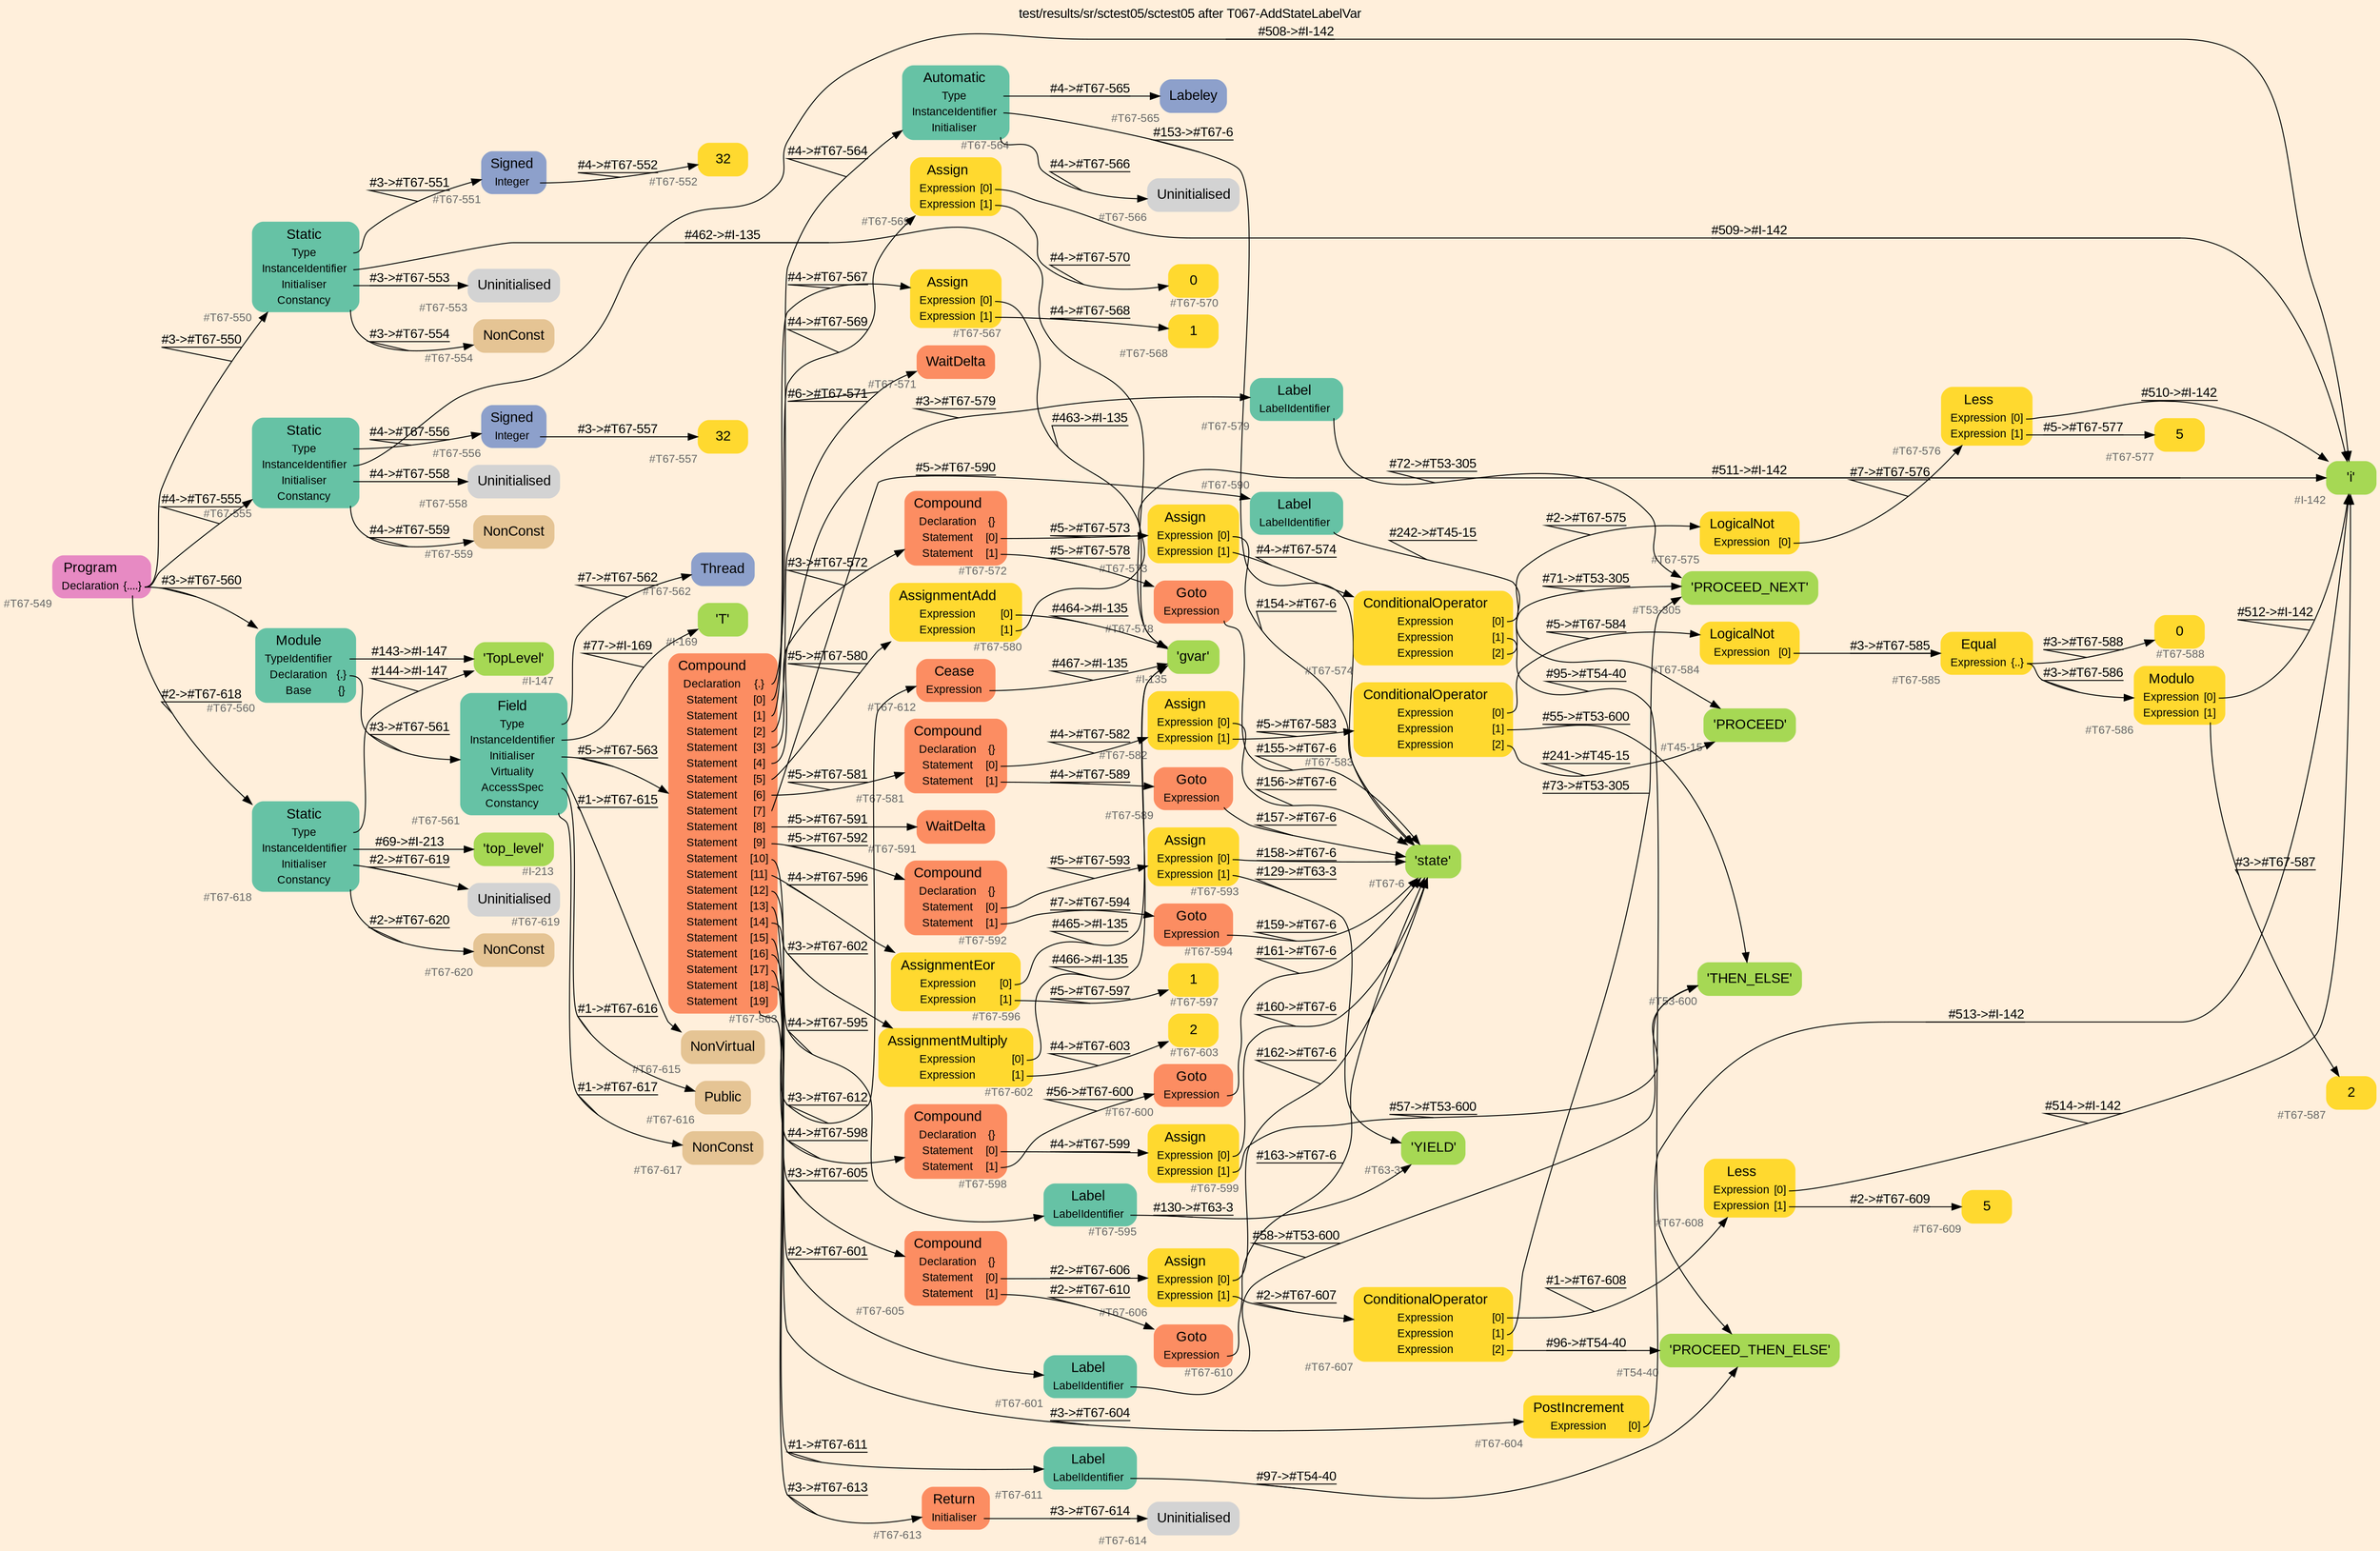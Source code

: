 digraph "test/results/sr/sctest05/sctest05 after T067-AddStateLabelVar" {
label = "test/results/sr/sctest05/sctest05 after T067-AddStateLabelVar"
labelloc = t
graph [
    rankdir = "LR"
    ranksep = 0.3
    bgcolor = antiquewhite1
    color = black
    fontcolor = black
    fontname = "Arial"
];
node [
    fontname = "Arial"
];
edge [
    fontname = "Arial"
];

// -------------------- node figure --------------------
// -------- block #T67-549 ----------
"#T67-549" [
    fillcolor = "/set28/4"
    xlabel = "#T67-549"
    fontsize = "12"
    fontcolor = grey40
    shape = "plaintext"
    label = <<TABLE BORDER="0" CELLBORDER="0" CELLSPACING="0">
     <TR><TD><FONT COLOR="black" POINT-SIZE="15">Program</FONT></TD></TR>
     <TR><TD><FONT COLOR="black" POINT-SIZE="12">Declaration</FONT></TD><TD PORT="port0"><FONT COLOR="black" POINT-SIZE="12">{....}</FONT></TD></TR>
    </TABLE>>
    style = "rounded,filled"
];

// -------- block #T67-550 ----------
"#T67-550" [
    fillcolor = "/set28/1"
    xlabel = "#T67-550"
    fontsize = "12"
    fontcolor = grey40
    shape = "plaintext"
    label = <<TABLE BORDER="0" CELLBORDER="0" CELLSPACING="0">
     <TR><TD><FONT COLOR="black" POINT-SIZE="15">Static</FONT></TD></TR>
     <TR><TD><FONT COLOR="black" POINT-SIZE="12">Type</FONT></TD><TD PORT="port0"></TD></TR>
     <TR><TD><FONT COLOR="black" POINT-SIZE="12">InstanceIdentifier</FONT></TD><TD PORT="port1"></TD></TR>
     <TR><TD><FONT COLOR="black" POINT-SIZE="12">Initialiser</FONT></TD><TD PORT="port2"></TD></TR>
     <TR><TD><FONT COLOR="black" POINT-SIZE="12">Constancy</FONT></TD><TD PORT="port3"></TD></TR>
    </TABLE>>
    style = "rounded,filled"
];

// -------- block #T67-551 ----------
"#T67-551" [
    fillcolor = "/set28/3"
    xlabel = "#T67-551"
    fontsize = "12"
    fontcolor = grey40
    shape = "plaintext"
    label = <<TABLE BORDER="0" CELLBORDER="0" CELLSPACING="0">
     <TR><TD><FONT COLOR="black" POINT-SIZE="15">Signed</FONT></TD></TR>
     <TR><TD><FONT COLOR="black" POINT-SIZE="12">Integer</FONT></TD><TD PORT="port0"></TD></TR>
    </TABLE>>
    style = "rounded,filled"
];

// -------- block #T67-552 ----------
"#T67-552" [
    fillcolor = "/set28/6"
    xlabel = "#T67-552"
    fontsize = "12"
    fontcolor = grey40
    shape = "plaintext"
    label = <<TABLE BORDER="0" CELLBORDER="0" CELLSPACING="0">
     <TR><TD><FONT COLOR="black" POINT-SIZE="15">32</FONT></TD></TR>
    </TABLE>>
    style = "rounded,filled"
];

// -------- block #I-135 ----------
"#I-135" [
    fillcolor = "/set28/5"
    xlabel = "#I-135"
    fontsize = "12"
    fontcolor = grey40
    shape = "plaintext"
    label = <<TABLE BORDER="0" CELLBORDER="0" CELLSPACING="0">
     <TR><TD><FONT COLOR="black" POINT-SIZE="15">'gvar'</FONT></TD></TR>
    </TABLE>>
    style = "rounded,filled"
];

// -------- block #T67-553 ----------
"#T67-553" [
    xlabel = "#T67-553"
    fontsize = "12"
    fontcolor = grey40
    shape = "plaintext"
    label = <<TABLE BORDER="0" CELLBORDER="0" CELLSPACING="0">
     <TR><TD><FONT COLOR="black" POINT-SIZE="15">Uninitialised</FONT></TD></TR>
    </TABLE>>
    style = "rounded,filled"
];

// -------- block #T67-554 ----------
"#T67-554" [
    fillcolor = "/set28/7"
    xlabel = "#T67-554"
    fontsize = "12"
    fontcolor = grey40
    shape = "plaintext"
    label = <<TABLE BORDER="0" CELLBORDER="0" CELLSPACING="0">
     <TR><TD><FONT COLOR="black" POINT-SIZE="15">NonConst</FONT></TD></TR>
    </TABLE>>
    style = "rounded,filled"
];

// -------- block #T67-555 ----------
"#T67-555" [
    fillcolor = "/set28/1"
    xlabel = "#T67-555"
    fontsize = "12"
    fontcolor = grey40
    shape = "plaintext"
    label = <<TABLE BORDER="0" CELLBORDER="0" CELLSPACING="0">
     <TR><TD><FONT COLOR="black" POINT-SIZE="15">Static</FONT></TD></TR>
     <TR><TD><FONT COLOR="black" POINT-SIZE="12">Type</FONT></TD><TD PORT="port0"></TD></TR>
     <TR><TD><FONT COLOR="black" POINT-SIZE="12">InstanceIdentifier</FONT></TD><TD PORT="port1"></TD></TR>
     <TR><TD><FONT COLOR="black" POINT-SIZE="12">Initialiser</FONT></TD><TD PORT="port2"></TD></TR>
     <TR><TD><FONT COLOR="black" POINT-SIZE="12">Constancy</FONT></TD><TD PORT="port3"></TD></TR>
    </TABLE>>
    style = "rounded,filled"
];

// -------- block #T67-556 ----------
"#T67-556" [
    fillcolor = "/set28/3"
    xlabel = "#T67-556"
    fontsize = "12"
    fontcolor = grey40
    shape = "plaintext"
    label = <<TABLE BORDER="0" CELLBORDER="0" CELLSPACING="0">
     <TR><TD><FONT COLOR="black" POINT-SIZE="15">Signed</FONT></TD></TR>
     <TR><TD><FONT COLOR="black" POINT-SIZE="12">Integer</FONT></TD><TD PORT="port0"></TD></TR>
    </TABLE>>
    style = "rounded,filled"
];

// -------- block #T67-557 ----------
"#T67-557" [
    fillcolor = "/set28/6"
    xlabel = "#T67-557"
    fontsize = "12"
    fontcolor = grey40
    shape = "plaintext"
    label = <<TABLE BORDER="0" CELLBORDER="0" CELLSPACING="0">
     <TR><TD><FONT COLOR="black" POINT-SIZE="15">32</FONT></TD></TR>
    </TABLE>>
    style = "rounded,filled"
];

// -------- block #I-142 ----------
"#I-142" [
    fillcolor = "/set28/5"
    xlabel = "#I-142"
    fontsize = "12"
    fontcolor = grey40
    shape = "plaintext"
    label = <<TABLE BORDER="0" CELLBORDER="0" CELLSPACING="0">
     <TR><TD><FONT COLOR="black" POINT-SIZE="15">'i'</FONT></TD></TR>
    </TABLE>>
    style = "rounded,filled"
];

// -------- block #T67-558 ----------
"#T67-558" [
    xlabel = "#T67-558"
    fontsize = "12"
    fontcolor = grey40
    shape = "plaintext"
    label = <<TABLE BORDER="0" CELLBORDER="0" CELLSPACING="0">
     <TR><TD><FONT COLOR="black" POINT-SIZE="15">Uninitialised</FONT></TD></TR>
    </TABLE>>
    style = "rounded,filled"
];

// -------- block #T67-559 ----------
"#T67-559" [
    fillcolor = "/set28/7"
    xlabel = "#T67-559"
    fontsize = "12"
    fontcolor = grey40
    shape = "plaintext"
    label = <<TABLE BORDER="0" CELLBORDER="0" CELLSPACING="0">
     <TR><TD><FONT COLOR="black" POINT-SIZE="15">NonConst</FONT></TD></TR>
    </TABLE>>
    style = "rounded,filled"
];

// -------- block #T67-560 ----------
"#T67-560" [
    fillcolor = "/set28/1"
    xlabel = "#T67-560"
    fontsize = "12"
    fontcolor = grey40
    shape = "plaintext"
    label = <<TABLE BORDER="0" CELLBORDER="0" CELLSPACING="0">
     <TR><TD><FONT COLOR="black" POINT-SIZE="15">Module</FONT></TD></TR>
     <TR><TD><FONT COLOR="black" POINT-SIZE="12">TypeIdentifier</FONT></TD><TD PORT="port0"></TD></TR>
     <TR><TD><FONT COLOR="black" POINT-SIZE="12">Declaration</FONT></TD><TD PORT="port1"><FONT COLOR="black" POINT-SIZE="12">{.}</FONT></TD></TR>
     <TR><TD><FONT COLOR="black" POINT-SIZE="12">Base</FONT></TD><TD PORT="port2"><FONT COLOR="black" POINT-SIZE="12">{}</FONT></TD></TR>
    </TABLE>>
    style = "rounded,filled"
];

// -------- block #I-147 ----------
"#I-147" [
    fillcolor = "/set28/5"
    xlabel = "#I-147"
    fontsize = "12"
    fontcolor = grey40
    shape = "plaintext"
    label = <<TABLE BORDER="0" CELLBORDER="0" CELLSPACING="0">
     <TR><TD><FONT COLOR="black" POINT-SIZE="15">'TopLevel'</FONT></TD></TR>
    </TABLE>>
    style = "rounded,filled"
];

// -------- block #T67-561 ----------
"#T67-561" [
    fillcolor = "/set28/1"
    xlabel = "#T67-561"
    fontsize = "12"
    fontcolor = grey40
    shape = "plaintext"
    label = <<TABLE BORDER="0" CELLBORDER="0" CELLSPACING="0">
     <TR><TD><FONT COLOR="black" POINT-SIZE="15">Field</FONT></TD></TR>
     <TR><TD><FONT COLOR="black" POINT-SIZE="12">Type</FONT></TD><TD PORT="port0"></TD></TR>
     <TR><TD><FONT COLOR="black" POINT-SIZE="12">InstanceIdentifier</FONT></TD><TD PORT="port1"></TD></TR>
     <TR><TD><FONT COLOR="black" POINT-SIZE="12">Initialiser</FONT></TD><TD PORT="port2"></TD></TR>
     <TR><TD><FONT COLOR="black" POINT-SIZE="12">Virtuality</FONT></TD><TD PORT="port3"></TD></TR>
     <TR><TD><FONT COLOR="black" POINT-SIZE="12">AccessSpec</FONT></TD><TD PORT="port4"></TD></TR>
     <TR><TD><FONT COLOR="black" POINT-SIZE="12">Constancy</FONT></TD><TD PORT="port5"></TD></TR>
    </TABLE>>
    style = "rounded,filled"
];

// -------- block #T67-562 ----------
"#T67-562" [
    fillcolor = "/set28/3"
    xlabel = "#T67-562"
    fontsize = "12"
    fontcolor = grey40
    shape = "plaintext"
    label = <<TABLE BORDER="0" CELLBORDER="0" CELLSPACING="0">
     <TR><TD><FONT COLOR="black" POINT-SIZE="15">Thread</FONT></TD></TR>
    </TABLE>>
    style = "rounded,filled"
];

// -------- block #I-169 ----------
"#I-169" [
    fillcolor = "/set28/5"
    xlabel = "#I-169"
    fontsize = "12"
    fontcolor = grey40
    shape = "plaintext"
    label = <<TABLE BORDER="0" CELLBORDER="0" CELLSPACING="0">
     <TR><TD><FONT COLOR="black" POINT-SIZE="15">'T'</FONT></TD></TR>
    </TABLE>>
    style = "rounded,filled"
];

// -------- block #T67-563 ----------
"#T67-563" [
    fillcolor = "/set28/2"
    xlabel = "#T67-563"
    fontsize = "12"
    fontcolor = grey40
    shape = "plaintext"
    label = <<TABLE BORDER="0" CELLBORDER="0" CELLSPACING="0">
     <TR><TD><FONT COLOR="black" POINT-SIZE="15">Compound</FONT></TD></TR>
     <TR><TD><FONT COLOR="black" POINT-SIZE="12">Declaration</FONT></TD><TD PORT="port0"><FONT COLOR="black" POINT-SIZE="12">{.}</FONT></TD></TR>
     <TR><TD><FONT COLOR="black" POINT-SIZE="12">Statement</FONT></TD><TD PORT="port1"><FONT COLOR="black" POINT-SIZE="12">[0]</FONT></TD></TR>
     <TR><TD><FONT COLOR="black" POINT-SIZE="12">Statement</FONT></TD><TD PORT="port2"><FONT COLOR="black" POINT-SIZE="12">[1]</FONT></TD></TR>
     <TR><TD><FONT COLOR="black" POINT-SIZE="12">Statement</FONT></TD><TD PORT="port3"><FONT COLOR="black" POINT-SIZE="12">[2]</FONT></TD></TR>
     <TR><TD><FONT COLOR="black" POINT-SIZE="12">Statement</FONT></TD><TD PORT="port4"><FONT COLOR="black" POINT-SIZE="12">[3]</FONT></TD></TR>
     <TR><TD><FONT COLOR="black" POINT-SIZE="12">Statement</FONT></TD><TD PORT="port5"><FONT COLOR="black" POINT-SIZE="12">[4]</FONT></TD></TR>
     <TR><TD><FONT COLOR="black" POINT-SIZE="12">Statement</FONT></TD><TD PORT="port6"><FONT COLOR="black" POINT-SIZE="12">[5]</FONT></TD></TR>
     <TR><TD><FONT COLOR="black" POINT-SIZE="12">Statement</FONT></TD><TD PORT="port7"><FONT COLOR="black" POINT-SIZE="12">[6]</FONT></TD></TR>
     <TR><TD><FONT COLOR="black" POINT-SIZE="12">Statement</FONT></TD><TD PORT="port8"><FONT COLOR="black" POINT-SIZE="12">[7]</FONT></TD></TR>
     <TR><TD><FONT COLOR="black" POINT-SIZE="12">Statement</FONT></TD><TD PORT="port9"><FONT COLOR="black" POINT-SIZE="12">[8]</FONT></TD></TR>
     <TR><TD><FONT COLOR="black" POINT-SIZE="12">Statement</FONT></TD><TD PORT="port10"><FONT COLOR="black" POINT-SIZE="12">[9]</FONT></TD></TR>
     <TR><TD><FONT COLOR="black" POINT-SIZE="12">Statement</FONT></TD><TD PORT="port11"><FONT COLOR="black" POINT-SIZE="12">[10]</FONT></TD></TR>
     <TR><TD><FONT COLOR="black" POINT-SIZE="12">Statement</FONT></TD><TD PORT="port12"><FONT COLOR="black" POINT-SIZE="12">[11]</FONT></TD></TR>
     <TR><TD><FONT COLOR="black" POINT-SIZE="12">Statement</FONT></TD><TD PORT="port13"><FONT COLOR="black" POINT-SIZE="12">[12]</FONT></TD></TR>
     <TR><TD><FONT COLOR="black" POINT-SIZE="12">Statement</FONT></TD><TD PORT="port14"><FONT COLOR="black" POINT-SIZE="12">[13]</FONT></TD></TR>
     <TR><TD><FONT COLOR="black" POINT-SIZE="12">Statement</FONT></TD><TD PORT="port15"><FONT COLOR="black" POINT-SIZE="12">[14]</FONT></TD></TR>
     <TR><TD><FONT COLOR="black" POINT-SIZE="12">Statement</FONT></TD><TD PORT="port16"><FONT COLOR="black" POINT-SIZE="12">[15]</FONT></TD></TR>
     <TR><TD><FONT COLOR="black" POINT-SIZE="12">Statement</FONT></TD><TD PORT="port17"><FONT COLOR="black" POINT-SIZE="12">[16]</FONT></TD></TR>
     <TR><TD><FONT COLOR="black" POINT-SIZE="12">Statement</FONT></TD><TD PORT="port18"><FONT COLOR="black" POINT-SIZE="12">[17]</FONT></TD></TR>
     <TR><TD><FONT COLOR="black" POINT-SIZE="12">Statement</FONT></TD><TD PORT="port19"><FONT COLOR="black" POINT-SIZE="12">[18]</FONT></TD></TR>
     <TR><TD><FONT COLOR="black" POINT-SIZE="12">Statement</FONT></TD><TD PORT="port20"><FONT COLOR="black" POINT-SIZE="12">[19]</FONT></TD></TR>
    </TABLE>>
    style = "rounded,filled"
];

// -------- block #T67-564 ----------
"#T67-564" [
    fillcolor = "/set28/1"
    xlabel = "#T67-564"
    fontsize = "12"
    fontcolor = grey40
    shape = "plaintext"
    label = <<TABLE BORDER="0" CELLBORDER="0" CELLSPACING="0">
     <TR><TD><FONT COLOR="black" POINT-SIZE="15">Automatic</FONT></TD></TR>
     <TR><TD><FONT COLOR="black" POINT-SIZE="12">Type</FONT></TD><TD PORT="port0"></TD></TR>
     <TR><TD><FONT COLOR="black" POINT-SIZE="12">InstanceIdentifier</FONT></TD><TD PORT="port1"></TD></TR>
     <TR><TD><FONT COLOR="black" POINT-SIZE="12">Initialiser</FONT></TD><TD PORT="port2"></TD></TR>
    </TABLE>>
    style = "rounded,filled"
];

// -------- block #T67-565 ----------
"#T67-565" [
    fillcolor = "/set28/3"
    xlabel = "#T67-565"
    fontsize = "12"
    fontcolor = grey40
    shape = "plaintext"
    label = <<TABLE BORDER="0" CELLBORDER="0" CELLSPACING="0">
     <TR><TD><FONT COLOR="black" POINT-SIZE="15">Labeley</FONT></TD></TR>
    </TABLE>>
    style = "rounded,filled"
];

// -------- block #T67-6 ----------
"#T67-6" [
    fillcolor = "/set28/5"
    xlabel = "#T67-6"
    fontsize = "12"
    fontcolor = grey40
    shape = "plaintext"
    label = <<TABLE BORDER="0" CELLBORDER="0" CELLSPACING="0">
     <TR><TD><FONT COLOR="black" POINT-SIZE="15">'state'</FONT></TD></TR>
    </TABLE>>
    style = "rounded,filled"
];

// -------- block #T67-566 ----------
"#T67-566" [
    xlabel = "#T67-566"
    fontsize = "12"
    fontcolor = grey40
    shape = "plaintext"
    label = <<TABLE BORDER="0" CELLBORDER="0" CELLSPACING="0">
     <TR><TD><FONT COLOR="black" POINT-SIZE="15">Uninitialised</FONT></TD></TR>
    </TABLE>>
    style = "rounded,filled"
];

// -------- block #T67-567 ----------
"#T67-567" [
    fillcolor = "/set28/6"
    xlabel = "#T67-567"
    fontsize = "12"
    fontcolor = grey40
    shape = "plaintext"
    label = <<TABLE BORDER="0" CELLBORDER="0" CELLSPACING="0">
     <TR><TD><FONT COLOR="black" POINT-SIZE="15">Assign</FONT></TD></TR>
     <TR><TD><FONT COLOR="black" POINT-SIZE="12">Expression</FONT></TD><TD PORT="port0"><FONT COLOR="black" POINT-SIZE="12">[0]</FONT></TD></TR>
     <TR><TD><FONT COLOR="black" POINT-SIZE="12">Expression</FONT></TD><TD PORT="port1"><FONT COLOR="black" POINT-SIZE="12">[1]</FONT></TD></TR>
    </TABLE>>
    style = "rounded,filled"
];

// -------- block #T67-568 ----------
"#T67-568" [
    fillcolor = "/set28/6"
    xlabel = "#T67-568"
    fontsize = "12"
    fontcolor = grey40
    shape = "plaintext"
    label = <<TABLE BORDER="0" CELLBORDER="0" CELLSPACING="0">
     <TR><TD><FONT COLOR="black" POINT-SIZE="15">1</FONT></TD></TR>
    </TABLE>>
    style = "rounded,filled"
];

// -------- block #T67-569 ----------
"#T67-569" [
    fillcolor = "/set28/6"
    xlabel = "#T67-569"
    fontsize = "12"
    fontcolor = grey40
    shape = "plaintext"
    label = <<TABLE BORDER="0" CELLBORDER="0" CELLSPACING="0">
     <TR><TD><FONT COLOR="black" POINT-SIZE="15">Assign</FONT></TD></TR>
     <TR><TD><FONT COLOR="black" POINT-SIZE="12">Expression</FONT></TD><TD PORT="port0"><FONT COLOR="black" POINT-SIZE="12">[0]</FONT></TD></TR>
     <TR><TD><FONT COLOR="black" POINT-SIZE="12">Expression</FONT></TD><TD PORT="port1"><FONT COLOR="black" POINT-SIZE="12">[1]</FONT></TD></TR>
    </TABLE>>
    style = "rounded,filled"
];

// -------- block #T67-570 ----------
"#T67-570" [
    fillcolor = "/set28/6"
    xlabel = "#T67-570"
    fontsize = "12"
    fontcolor = grey40
    shape = "plaintext"
    label = <<TABLE BORDER="0" CELLBORDER="0" CELLSPACING="0">
     <TR><TD><FONT COLOR="black" POINT-SIZE="15">0</FONT></TD></TR>
    </TABLE>>
    style = "rounded,filled"
];

// -------- block #T67-571 ----------
"#T67-571" [
    fillcolor = "/set28/2"
    xlabel = "#T67-571"
    fontsize = "12"
    fontcolor = grey40
    shape = "plaintext"
    label = <<TABLE BORDER="0" CELLBORDER="0" CELLSPACING="0">
     <TR><TD><FONT COLOR="black" POINT-SIZE="15">WaitDelta</FONT></TD></TR>
    </TABLE>>
    style = "rounded,filled"
];

// -------- block #T67-572 ----------
"#T67-572" [
    fillcolor = "/set28/2"
    xlabel = "#T67-572"
    fontsize = "12"
    fontcolor = grey40
    shape = "plaintext"
    label = <<TABLE BORDER="0" CELLBORDER="0" CELLSPACING="0">
     <TR><TD><FONT COLOR="black" POINT-SIZE="15">Compound</FONT></TD></TR>
     <TR><TD><FONT COLOR="black" POINT-SIZE="12">Declaration</FONT></TD><TD PORT="port0"><FONT COLOR="black" POINT-SIZE="12">{}</FONT></TD></TR>
     <TR><TD><FONT COLOR="black" POINT-SIZE="12">Statement</FONT></TD><TD PORT="port1"><FONT COLOR="black" POINT-SIZE="12">[0]</FONT></TD></TR>
     <TR><TD><FONT COLOR="black" POINT-SIZE="12">Statement</FONT></TD><TD PORT="port2"><FONT COLOR="black" POINT-SIZE="12">[1]</FONT></TD></TR>
    </TABLE>>
    style = "rounded,filled"
];

// -------- block #T67-573 ----------
"#T67-573" [
    fillcolor = "/set28/6"
    xlabel = "#T67-573"
    fontsize = "12"
    fontcolor = grey40
    shape = "plaintext"
    label = <<TABLE BORDER="0" CELLBORDER="0" CELLSPACING="0">
     <TR><TD><FONT COLOR="black" POINT-SIZE="15">Assign</FONT></TD></TR>
     <TR><TD><FONT COLOR="black" POINT-SIZE="12">Expression</FONT></TD><TD PORT="port0"><FONT COLOR="black" POINT-SIZE="12">[0]</FONT></TD></TR>
     <TR><TD><FONT COLOR="black" POINT-SIZE="12">Expression</FONT></TD><TD PORT="port1"><FONT COLOR="black" POINT-SIZE="12">[1]</FONT></TD></TR>
    </TABLE>>
    style = "rounded,filled"
];

// -------- block #T67-574 ----------
"#T67-574" [
    fillcolor = "/set28/6"
    xlabel = "#T67-574"
    fontsize = "12"
    fontcolor = grey40
    shape = "plaintext"
    label = <<TABLE BORDER="0" CELLBORDER="0" CELLSPACING="0">
     <TR><TD><FONT COLOR="black" POINT-SIZE="15">ConditionalOperator</FONT></TD></TR>
     <TR><TD><FONT COLOR="black" POINT-SIZE="12">Expression</FONT></TD><TD PORT="port0"><FONT COLOR="black" POINT-SIZE="12">[0]</FONT></TD></TR>
     <TR><TD><FONT COLOR="black" POINT-SIZE="12">Expression</FONT></TD><TD PORT="port1"><FONT COLOR="black" POINT-SIZE="12">[1]</FONT></TD></TR>
     <TR><TD><FONT COLOR="black" POINT-SIZE="12">Expression</FONT></TD><TD PORT="port2"><FONT COLOR="black" POINT-SIZE="12">[2]</FONT></TD></TR>
    </TABLE>>
    style = "rounded,filled"
];

// -------- block #T67-575 ----------
"#T67-575" [
    fillcolor = "/set28/6"
    xlabel = "#T67-575"
    fontsize = "12"
    fontcolor = grey40
    shape = "plaintext"
    label = <<TABLE BORDER="0" CELLBORDER="0" CELLSPACING="0">
     <TR><TD><FONT COLOR="black" POINT-SIZE="15">LogicalNot</FONT></TD></TR>
     <TR><TD><FONT COLOR="black" POINT-SIZE="12">Expression</FONT></TD><TD PORT="port0"><FONT COLOR="black" POINT-SIZE="12">[0]</FONT></TD></TR>
    </TABLE>>
    style = "rounded,filled"
];

// -------- block #T67-576 ----------
"#T67-576" [
    fillcolor = "/set28/6"
    xlabel = "#T67-576"
    fontsize = "12"
    fontcolor = grey40
    shape = "plaintext"
    label = <<TABLE BORDER="0" CELLBORDER="0" CELLSPACING="0">
     <TR><TD><FONT COLOR="black" POINT-SIZE="15">Less</FONT></TD></TR>
     <TR><TD><FONT COLOR="black" POINT-SIZE="12">Expression</FONT></TD><TD PORT="port0"><FONT COLOR="black" POINT-SIZE="12">[0]</FONT></TD></TR>
     <TR><TD><FONT COLOR="black" POINT-SIZE="12">Expression</FONT></TD><TD PORT="port1"><FONT COLOR="black" POINT-SIZE="12">[1]</FONT></TD></TR>
    </TABLE>>
    style = "rounded,filled"
];

// -------- block #T67-577 ----------
"#T67-577" [
    fillcolor = "/set28/6"
    xlabel = "#T67-577"
    fontsize = "12"
    fontcolor = grey40
    shape = "plaintext"
    label = <<TABLE BORDER="0" CELLBORDER="0" CELLSPACING="0">
     <TR><TD><FONT COLOR="black" POINT-SIZE="15">5</FONT></TD></TR>
    </TABLE>>
    style = "rounded,filled"
];

// -------- block #T54-40 ----------
"#T54-40" [
    fillcolor = "/set28/5"
    xlabel = "#T54-40"
    fontsize = "12"
    fontcolor = grey40
    shape = "plaintext"
    label = <<TABLE BORDER="0" CELLBORDER="0" CELLSPACING="0">
     <TR><TD><FONT COLOR="black" POINT-SIZE="15">'PROCEED_THEN_ELSE'</FONT></TD></TR>
    </TABLE>>
    style = "rounded,filled"
];

// -------- block #T53-305 ----------
"#T53-305" [
    fillcolor = "/set28/5"
    xlabel = "#T53-305"
    fontsize = "12"
    fontcolor = grey40
    shape = "plaintext"
    label = <<TABLE BORDER="0" CELLBORDER="0" CELLSPACING="0">
     <TR><TD><FONT COLOR="black" POINT-SIZE="15">'PROCEED_NEXT'</FONT></TD></TR>
    </TABLE>>
    style = "rounded,filled"
];

// -------- block #T67-578 ----------
"#T67-578" [
    fillcolor = "/set28/2"
    xlabel = "#T67-578"
    fontsize = "12"
    fontcolor = grey40
    shape = "plaintext"
    label = <<TABLE BORDER="0" CELLBORDER="0" CELLSPACING="0">
     <TR><TD><FONT COLOR="black" POINT-SIZE="15">Goto</FONT></TD></TR>
     <TR><TD><FONT COLOR="black" POINT-SIZE="12">Expression</FONT></TD><TD PORT="port0"></TD></TR>
    </TABLE>>
    style = "rounded,filled"
];

// -------- block #T67-579 ----------
"#T67-579" [
    fillcolor = "/set28/1"
    xlabel = "#T67-579"
    fontsize = "12"
    fontcolor = grey40
    shape = "plaintext"
    label = <<TABLE BORDER="0" CELLBORDER="0" CELLSPACING="0">
     <TR><TD><FONT COLOR="black" POINT-SIZE="15">Label</FONT></TD></TR>
     <TR><TD><FONT COLOR="black" POINT-SIZE="12">LabelIdentifier</FONT></TD><TD PORT="port0"></TD></TR>
    </TABLE>>
    style = "rounded,filled"
];

// -------- block #T67-580 ----------
"#T67-580" [
    fillcolor = "/set28/6"
    xlabel = "#T67-580"
    fontsize = "12"
    fontcolor = grey40
    shape = "plaintext"
    label = <<TABLE BORDER="0" CELLBORDER="0" CELLSPACING="0">
     <TR><TD><FONT COLOR="black" POINT-SIZE="15">AssignmentAdd</FONT></TD></TR>
     <TR><TD><FONT COLOR="black" POINT-SIZE="12">Expression</FONT></TD><TD PORT="port0"><FONT COLOR="black" POINT-SIZE="12">[0]</FONT></TD></TR>
     <TR><TD><FONT COLOR="black" POINT-SIZE="12">Expression</FONT></TD><TD PORT="port1"><FONT COLOR="black" POINT-SIZE="12">[1]</FONT></TD></TR>
    </TABLE>>
    style = "rounded,filled"
];

// -------- block #T67-581 ----------
"#T67-581" [
    fillcolor = "/set28/2"
    xlabel = "#T67-581"
    fontsize = "12"
    fontcolor = grey40
    shape = "plaintext"
    label = <<TABLE BORDER="0" CELLBORDER="0" CELLSPACING="0">
     <TR><TD><FONT COLOR="black" POINT-SIZE="15">Compound</FONT></TD></TR>
     <TR><TD><FONT COLOR="black" POINT-SIZE="12">Declaration</FONT></TD><TD PORT="port0"><FONT COLOR="black" POINT-SIZE="12">{}</FONT></TD></TR>
     <TR><TD><FONT COLOR="black" POINT-SIZE="12">Statement</FONT></TD><TD PORT="port1"><FONT COLOR="black" POINT-SIZE="12">[0]</FONT></TD></TR>
     <TR><TD><FONT COLOR="black" POINT-SIZE="12">Statement</FONT></TD><TD PORT="port2"><FONT COLOR="black" POINT-SIZE="12">[1]</FONT></TD></TR>
    </TABLE>>
    style = "rounded,filled"
];

// -------- block #T67-582 ----------
"#T67-582" [
    fillcolor = "/set28/6"
    xlabel = "#T67-582"
    fontsize = "12"
    fontcolor = grey40
    shape = "plaintext"
    label = <<TABLE BORDER="0" CELLBORDER="0" CELLSPACING="0">
     <TR><TD><FONT COLOR="black" POINT-SIZE="15">Assign</FONT></TD></TR>
     <TR><TD><FONT COLOR="black" POINT-SIZE="12">Expression</FONT></TD><TD PORT="port0"><FONT COLOR="black" POINT-SIZE="12">[0]</FONT></TD></TR>
     <TR><TD><FONT COLOR="black" POINT-SIZE="12">Expression</FONT></TD><TD PORT="port1"><FONT COLOR="black" POINT-SIZE="12">[1]</FONT></TD></TR>
    </TABLE>>
    style = "rounded,filled"
];

// -------- block #T67-583 ----------
"#T67-583" [
    fillcolor = "/set28/6"
    xlabel = "#T67-583"
    fontsize = "12"
    fontcolor = grey40
    shape = "plaintext"
    label = <<TABLE BORDER="0" CELLBORDER="0" CELLSPACING="0">
     <TR><TD><FONT COLOR="black" POINT-SIZE="15">ConditionalOperator</FONT></TD></TR>
     <TR><TD><FONT COLOR="black" POINT-SIZE="12">Expression</FONT></TD><TD PORT="port0"><FONT COLOR="black" POINT-SIZE="12">[0]</FONT></TD></TR>
     <TR><TD><FONT COLOR="black" POINT-SIZE="12">Expression</FONT></TD><TD PORT="port1"><FONT COLOR="black" POINT-SIZE="12">[1]</FONT></TD></TR>
     <TR><TD><FONT COLOR="black" POINT-SIZE="12">Expression</FONT></TD><TD PORT="port2"><FONT COLOR="black" POINT-SIZE="12">[2]</FONT></TD></TR>
    </TABLE>>
    style = "rounded,filled"
];

// -------- block #T67-584 ----------
"#T67-584" [
    fillcolor = "/set28/6"
    xlabel = "#T67-584"
    fontsize = "12"
    fontcolor = grey40
    shape = "plaintext"
    label = <<TABLE BORDER="0" CELLBORDER="0" CELLSPACING="0">
     <TR><TD><FONT COLOR="black" POINT-SIZE="15">LogicalNot</FONT></TD></TR>
     <TR><TD><FONT COLOR="black" POINT-SIZE="12">Expression</FONT></TD><TD PORT="port0"><FONT COLOR="black" POINT-SIZE="12">[0]</FONT></TD></TR>
    </TABLE>>
    style = "rounded,filled"
];

// -------- block #T67-585 ----------
"#T67-585" [
    fillcolor = "/set28/6"
    xlabel = "#T67-585"
    fontsize = "12"
    fontcolor = grey40
    shape = "plaintext"
    label = <<TABLE BORDER="0" CELLBORDER="0" CELLSPACING="0">
     <TR><TD><FONT COLOR="black" POINT-SIZE="15">Equal</FONT></TD></TR>
     <TR><TD><FONT COLOR="black" POINT-SIZE="12">Expression</FONT></TD><TD PORT="port0"><FONT COLOR="black" POINT-SIZE="12">{..}</FONT></TD></TR>
    </TABLE>>
    style = "rounded,filled"
];

// -------- block #T67-586 ----------
"#T67-586" [
    fillcolor = "/set28/6"
    xlabel = "#T67-586"
    fontsize = "12"
    fontcolor = grey40
    shape = "plaintext"
    label = <<TABLE BORDER="0" CELLBORDER="0" CELLSPACING="0">
     <TR><TD><FONT COLOR="black" POINT-SIZE="15">Modulo</FONT></TD></TR>
     <TR><TD><FONT COLOR="black" POINT-SIZE="12">Expression</FONT></TD><TD PORT="port0"><FONT COLOR="black" POINT-SIZE="12">[0]</FONT></TD></TR>
     <TR><TD><FONT COLOR="black" POINT-SIZE="12">Expression</FONT></TD><TD PORT="port1"><FONT COLOR="black" POINT-SIZE="12">[1]</FONT></TD></TR>
    </TABLE>>
    style = "rounded,filled"
];

// -------- block #T67-587 ----------
"#T67-587" [
    fillcolor = "/set28/6"
    xlabel = "#T67-587"
    fontsize = "12"
    fontcolor = grey40
    shape = "plaintext"
    label = <<TABLE BORDER="0" CELLBORDER="0" CELLSPACING="0">
     <TR><TD><FONT COLOR="black" POINT-SIZE="15">2</FONT></TD></TR>
    </TABLE>>
    style = "rounded,filled"
];

// -------- block #T67-588 ----------
"#T67-588" [
    fillcolor = "/set28/6"
    xlabel = "#T67-588"
    fontsize = "12"
    fontcolor = grey40
    shape = "plaintext"
    label = <<TABLE BORDER="0" CELLBORDER="0" CELLSPACING="0">
     <TR><TD><FONT COLOR="black" POINT-SIZE="15">0</FONT></TD></TR>
    </TABLE>>
    style = "rounded,filled"
];

// -------- block #T53-600 ----------
"#T53-600" [
    fillcolor = "/set28/5"
    xlabel = "#T53-600"
    fontsize = "12"
    fontcolor = grey40
    shape = "plaintext"
    label = <<TABLE BORDER="0" CELLBORDER="0" CELLSPACING="0">
     <TR><TD><FONT COLOR="black" POINT-SIZE="15">'THEN_ELSE'</FONT></TD></TR>
    </TABLE>>
    style = "rounded,filled"
];

// -------- block #T45-15 ----------
"#T45-15" [
    fillcolor = "/set28/5"
    xlabel = "#T45-15"
    fontsize = "12"
    fontcolor = grey40
    shape = "plaintext"
    label = <<TABLE BORDER="0" CELLBORDER="0" CELLSPACING="0">
     <TR><TD><FONT COLOR="black" POINT-SIZE="15">'PROCEED'</FONT></TD></TR>
    </TABLE>>
    style = "rounded,filled"
];

// -------- block #T67-589 ----------
"#T67-589" [
    fillcolor = "/set28/2"
    xlabel = "#T67-589"
    fontsize = "12"
    fontcolor = grey40
    shape = "plaintext"
    label = <<TABLE BORDER="0" CELLBORDER="0" CELLSPACING="0">
     <TR><TD><FONT COLOR="black" POINT-SIZE="15">Goto</FONT></TD></TR>
     <TR><TD><FONT COLOR="black" POINT-SIZE="12">Expression</FONT></TD><TD PORT="port0"></TD></TR>
    </TABLE>>
    style = "rounded,filled"
];

// -------- block #T67-590 ----------
"#T67-590" [
    fillcolor = "/set28/1"
    xlabel = "#T67-590"
    fontsize = "12"
    fontcolor = grey40
    shape = "plaintext"
    label = <<TABLE BORDER="0" CELLBORDER="0" CELLSPACING="0">
     <TR><TD><FONT COLOR="black" POINT-SIZE="15">Label</FONT></TD></TR>
     <TR><TD><FONT COLOR="black" POINT-SIZE="12">LabelIdentifier</FONT></TD><TD PORT="port0"></TD></TR>
    </TABLE>>
    style = "rounded,filled"
];

// -------- block #T67-591 ----------
"#T67-591" [
    fillcolor = "/set28/2"
    xlabel = "#T67-591"
    fontsize = "12"
    fontcolor = grey40
    shape = "plaintext"
    label = <<TABLE BORDER="0" CELLBORDER="0" CELLSPACING="0">
     <TR><TD><FONT COLOR="black" POINT-SIZE="15">WaitDelta</FONT></TD></TR>
    </TABLE>>
    style = "rounded,filled"
];

// -------- block #T67-592 ----------
"#T67-592" [
    fillcolor = "/set28/2"
    xlabel = "#T67-592"
    fontsize = "12"
    fontcolor = grey40
    shape = "plaintext"
    label = <<TABLE BORDER="0" CELLBORDER="0" CELLSPACING="0">
     <TR><TD><FONT COLOR="black" POINT-SIZE="15">Compound</FONT></TD></TR>
     <TR><TD><FONT COLOR="black" POINT-SIZE="12">Declaration</FONT></TD><TD PORT="port0"><FONT COLOR="black" POINT-SIZE="12">{}</FONT></TD></TR>
     <TR><TD><FONT COLOR="black" POINT-SIZE="12">Statement</FONT></TD><TD PORT="port1"><FONT COLOR="black" POINT-SIZE="12">[0]</FONT></TD></TR>
     <TR><TD><FONT COLOR="black" POINT-SIZE="12">Statement</FONT></TD><TD PORT="port2"><FONT COLOR="black" POINT-SIZE="12">[1]</FONT></TD></TR>
    </TABLE>>
    style = "rounded,filled"
];

// -------- block #T67-593 ----------
"#T67-593" [
    fillcolor = "/set28/6"
    xlabel = "#T67-593"
    fontsize = "12"
    fontcolor = grey40
    shape = "plaintext"
    label = <<TABLE BORDER="0" CELLBORDER="0" CELLSPACING="0">
     <TR><TD><FONT COLOR="black" POINT-SIZE="15">Assign</FONT></TD></TR>
     <TR><TD><FONT COLOR="black" POINT-SIZE="12">Expression</FONT></TD><TD PORT="port0"><FONT COLOR="black" POINT-SIZE="12">[0]</FONT></TD></TR>
     <TR><TD><FONT COLOR="black" POINT-SIZE="12">Expression</FONT></TD><TD PORT="port1"><FONT COLOR="black" POINT-SIZE="12">[1]</FONT></TD></TR>
    </TABLE>>
    style = "rounded,filled"
];

// -------- block #T63-3 ----------
"#T63-3" [
    fillcolor = "/set28/5"
    xlabel = "#T63-3"
    fontsize = "12"
    fontcolor = grey40
    shape = "plaintext"
    label = <<TABLE BORDER="0" CELLBORDER="0" CELLSPACING="0">
     <TR><TD><FONT COLOR="black" POINT-SIZE="15">'YIELD'</FONT></TD></TR>
    </TABLE>>
    style = "rounded,filled"
];

// -------- block #T67-594 ----------
"#T67-594" [
    fillcolor = "/set28/2"
    xlabel = "#T67-594"
    fontsize = "12"
    fontcolor = grey40
    shape = "plaintext"
    label = <<TABLE BORDER="0" CELLBORDER="0" CELLSPACING="0">
     <TR><TD><FONT COLOR="black" POINT-SIZE="15">Goto</FONT></TD></TR>
     <TR><TD><FONT COLOR="black" POINT-SIZE="12">Expression</FONT></TD><TD PORT="port0"></TD></TR>
    </TABLE>>
    style = "rounded,filled"
];

// -------- block #T67-595 ----------
"#T67-595" [
    fillcolor = "/set28/1"
    xlabel = "#T67-595"
    fontsize = "12"
    fontcolor = grey40
    shape = "plaintext"
    label = <<TABLE BORDER="0" CELLBORDER="0" CELLSPACING="0">
     <TR><TD><FONT COLOR="black" POINT-SIZE="15">Label</FONT></TD></TR>
     <TR><TD><FONT COLOR="black" POINT-SIZE="12">LabelIdentifier</FONT></TD><TD PORT="port0"></TD></TR>
    </TABLE>>
    style = "rounded,filled"
];

// -------- block #T67-596 ----------
"#T67-596" [
    fillcolor = "/set28/6"
    xlabel = "#T67-596"
    fontsize = "12"
    fontcolor = grey40
    shape = "plaintext"
    label = <<TABLE BORDER="0" CELLBORDER="0" CELLSPACING="0">
     <TR><TD><FONT COLOR="black" POINT-SIZE="15">AssignmentEor</FONT></TD></TR>
     <TR><TD><FONT COLOR="black" POINT-SIZE="12">Expression</FONT></TD><TD PORT="port0"><FONT COLOR="black" POINT-SIZE="12">[0]</FONT></TD></TR>
     <TR><TD><FONT COLOR="black" POINT-SIZE="12">Expression</FONT></TD><TD PORT="port1"><FONT COLOR="black" POINT-SIZE="12">[1]</FONT></TD></TR>
    </TABLE>>
    style = "rounded,filled"
];

// -------- block #T67-597 ----------
"#T67-597" [
    fillcolor = "/set28/6"
    xlabel = "#T67-597"
    fontsize = "12"
    fontcolor = grey40
    shape = "plaintext"
    label = <<TABLE BORDER="0" CELLBORDER="0" CELLSPACING="0">
     <TR><TD><FONT COLOR="black" POINT-SIZE="15">1</FONT></TD></TR>
    </TABLE>>
    style = "rounded,filled"
];

// -------- block #T67-598 ----------
"#T67-598" [
    fillcolor = "/set28/2"
    xlabel = "#T67-598"
    fontsize = "12"
    fontcolor = grey40
    shape = "plaintext"
    label = <<TABLE BORDER="0" CELLBORDER="0" CELLSPACING="0">
     <TR><TD><FONT COLOR="black" POINT-SIZE="15">Compound</FONT></TD></TR>
     <TR><TD><FONT COLOR="black" POINT-SIZE="12">Declaration</FONT></TD><TD PORT="port0"><FONT COLOR="black" POINT-SIZE="12">{}</FONT></TD></TR>
     <TR><TD><FONT COLOR="black" POINT-SIZE="12">Statement</FONT></TD><TD PORT="port1"><FONT COLOR="black" POINT-SIZE="12">[0]</FONT></TD></TR>
     <TR><TD><FONT COLOR="black" POINT-SIZE="12">Statement</FONT></TD><TD PORT="port2"><FONT COLOR="black" POINT-SIZE="12">[1]</FONT></TD></TR>
    </TABLE>>
    style = "rounded,filled"
];

// -------- block #T67-599 ----------
"#T67-599" [
    fillcolor = "/set28/6"
    xlabel = "#T67-599"
    fontsize = "12"
    fontcolor = grey40
    shape = "plaintext"
    label = <<TABLE BORDER="0" CELLBORDER="0" CELLSPACING="0">
     <TR><TD><FONT COLOR="black" POINT-SIZE="15">Assign</FONT></TD></TR>
     <TR><TD><FONT COLOR="black" POINT-SIZE="12">Expression</FONT></TD><TD PORT="port0"><FONT COLOR="black" POINT-SIZE="12">[0]</FONT></TD></TR>
     <TR><TD><FONT COLOR="black" POINT-SIZE="12">Expression</FONT></TD><TD PORT="port1"><FONT COLOR="black" POINT-SIZE="12">[1]</FONT></TD></TR>
    </TABLE>>
    style = "rounded,filled"
];

// -------- block #T67-600 ----------
"#T67-600" [
    fillcolor = "/set28/2"
    xlabel = "#T67-600"
    fontsize = "12"
    fontcolor = grey40
    shape = "plaintext"
    label = <<TABLE BORDER="0" CELLBORDER="0" CELLSPACING="0">
     <TR><TD><FONT COLOR="black" POINT-SIZE="15">Goto</FONT></TD></TR>
     <TR><TD><FONT COLOR="black" POINT-SIZE="12">Expression</FONT></TD><TD PORT="port0"></TD></TR>
    </TABLE>>
    style = "rounded,filled"
];

// -------- block #T67-601 ----------
"#T67-601" [
    fillcolor = "/set28/1"
    xlabel = "#T67-601"
    fontsize = "12"
    fontcolor = grey40
    shape = "plaintext"
    label = <<TABLE BORDER="0" CELLBORDER="0" CELLSPACING="0">
     <TR><TD><FONT COLOR="black" POINT-SIZE="15">Label</FONT></TD></TR>
     <TR><TD><FONT COLOR="black" POINT-SIZE="12">LabelIdentifier</FONT></TD><TD PORT="port0"></TD></TR>
    </TABLE>>
    style = "rounded,filled"
];

// -------- block #T67-602 ----------
"#T67-602" [
    fillcolor = "/set28/6"
    xlabel = "#T67-602"
    fontsize = "12"
    fontcolor = grey40
    shape = "plaintext"
    label = <<TABLE BORDER="0" CELLBORDER="0" CELLSPACING="0">
     <TR><TD><FONT COLOR="black" POINT-SIZE="15">AssignmentMultiply</FONT></TD></TR>
     <TR><TD><FONT COLOR="black" POINT-SIZE="12">Expression</FONT></TD><TD PORT="port0"><FONT COLOR="black" POINT-SIZE="12">[0]</FONT></TD></TR>
     <TR><TD><FONT COLOR="black" POINT-SIZE="12">Expression</FONT></TD><TD PORT="port1"><FONT COLOR="black" POINT-SIZE="12">[1]</FONT></TD></TR>
    </TABLE>>
    style = "rounded,filled"
];

// -------- block #T67-603 ----------
"#T67-603" [
    fillcolor = "/set28/6"
    xlabel = "#T67-603"
    fontsize = "12"
    fontcolor = grey40
    shape = "plaintext"
    label = <<TABLE BORDER="0" CELLBORDER="0" CELLSPACING="0">
     <TR><TD><FONT COLOR="black" POINT-SIZE="15">2</FONT></TD></TR>
    </TABLE>>
    style = "rounded,filled"
];

// -------- block #T67-604 ----------
"#T67-604" [
    fillcolor = "/set28/6"
    xlabel = "#T67-604"
    fontsize = "12"
    fontcolor = grey40
    shape = "plaintext"
    label = <<TABLE BORDER="0" CELLBORDER="0" CELLSPACING="0">
     <TR><TD><FONT COLOR="black" POINT-SIZE="15">PostIncrement</FONT></TD></TR>
     <TR><TD><FONT COLOR="black" POINT-SIZE="12">Expression</FONT></TD><TD PORT="port0"><FONT COLOR="black" POINT-SIZE="12">[0]</FONT></TD></TR>
    </TABLE>>
    style = "rounded,filled"
];

// -------- block #T67-605 ----------
"#T67-605" [
    fillcolor = "/set28/2"
    xlabel = "#T67-605"
    fontsize = "12"
    fontcolor = grey40
    shape = "plaintext"
    label = <<TABLE BORDER="0" CELLBORDER="0" CELLSPACING="0">
     <TR><TD><FONT COLOR="black" POINT-SIZE="15">Compound</FONT></TD></TR>
     <TR><TD><FONT COLOR="black" POINT-SIZE="12">Declaration</FONT></TD><TD PORT="port0"><FONT COLOR="black" POINT-SIZE="12">{}</FONT></TD></TR>
     <TR><TD><FONT COLOR="black" POINT-SIZE="12">Statement</FONT></TD><TD PORT="port1"><FONT COLOR="black" POINT-SIZE="12">[0]</FONT></TD></TR>
     <TR><TD><FONT COLOR="black" POINT-SIZE="12">Statement</FONT></TD><TD PORT="port2"><FONT COLOR="black" POINT-SIZE="12">[1]</FONT></TD></TR>
    </TABLE>>
    style = "rounded,filled"
];

// -------- block #T67-606 ----------
"#T67-606" [
    fillcolor = "/set28/6"
    xlabel = "#T67-606"
    fontsize = "12"
    fontcolor = grey40
    shape = "plaintext"
    label = <<TABLE BORDER="0" CELLBORDER="0" CELLSPACING="0">
     <TR><TD><FONT COLOR="black" POINT-SIZE="15">Assign</FONT></TD></TR>
     <TR><TD><FONT COLOR="black" POINT-SIZE="12">Expression</FONT></TD><TD PORT="port0"><FONT COLOR="black" POINT-SIZE="12">[0]</FONT></TD></TR>
     <TR><TD><FONT COLOR="black" POINT-SIZE="12">Expression</FONT></TD><TD PORT="port1"><FONT COLOR="black" POINT-SIZE="12">[1]</FONT></TD></TR>
    </TABLE>>
    style = "rounded,filled"
];

// -------- block #T67-607 ----------
"#T67-607" [
    fillcolor = "/set28/6"
    xlabel = "#T67-607"
    fontsize = "12"
    fontcolor = grey40
    shape = "plaintext"
    label = <<TABLE BORDER="0" CELLBORDER="0" CELLSPACING="0">
     <TR><TD><FONT COLOR="black" POINT-SIZE="15">ConditionalOperator</FONT></TD></TR>
     <TR><TD><FONT COLOR="black" POINT-SIZE="12">Expression</FONT></TD><TD PORT="port0"><FONT COLOR="black" POINT-SIZE="12">[0]</FONT></TD></TR>
     <TR><TD><FONT COLOR="black" POINT-SIZE="12">Expression</FONT></TD><TD PORT="port1"><FONT COLOR="black" POINT-SIZE="12">[1]</FONT></TD></TR>
     <TR><TD><FONT COLOR="black" POINT-SIZE="12">Expression</FONT></TD><TD PORT="port2"><FONT COLOR="black" POINT-SIZE="12">[2]</FONT></TD></TR>
    </TABLE>>
    style = "rounded,filled"
];

// -------- block #T67-608 ----------
"#T67-608" [
    fillcolor = "/set28/6"
    xlabel = "#T67-608"
    fontsize = "12"
    fontcolor = grey40
    shape = "plaintext"
    label = <<TABLE BORDER="0" CELLBORDER="0" CELLSPACING="0">
     <TR><TD><FONT COLOR="black" POINT-SIZE="15">Less</FONT></TD></TR>
     <TR><TD><FONT COLOR="black" POINT-SIZE="12">Expression</FONT></TD><TD PORT="port0"><FONT COLOR="black" POINT-SIZE="12">[0]</FONT></TD></TR>
     <TR><TD><FONT COLOR="black" POINT-SIZE="12">Expression</FONT></TD><TD PORT="port1"><FONT COLOR="black" POINT-SIZE="12">[1]</FONT></TD></TR>
    </TABLE>>
    style = "rounded,filled"
];

// -------- block #T67-609 ----------
"#T67-609" [
    fillcolor = "/set28/6"
    xlabel = "#T67-609"
    fontsize = "12"
    fontcolor = grey40
    shape = "plaintext"
    label = <<TABLE BORDER="0" CELLBORDER="0" CELLSPACING="0">
     <TR><TD><FONT COLOR="black" POINT-SIZE="15">5</FONT></TD></TR>
    </TABLE>>
    style = "rounded,filled"
];

// -------- block #T67-610 ----------
"#T67-610" [
    fillcolor = "/set28/2"
    xlabel = "#T67-610"
    fontsize = "12"
    fontcolor = grey40
    shape = "plaintext"
    label = <<TABLE BORDER="0" CELLBORDER="0" CELLSPACING="0">
     <TR><TD><FONT COLOR="black" POINT-SIZE="15">Goto</FONT></TD></TR>
     <TR><TD><FONT COLOR="black" POINT-SIZE="12">Expression</FONT></TD><TD PORT="port0"></TD></TR>
    </TABLE>>
    style = "rounded,filled"
];

// -------- block #T67-611 ----------
"#T67-611" [
    fillcolor = "/set28/1"
    xlabel = "#T67-611"
    fontsize = "12"
    fontcolor = grey40
    shape = "plaintext"
    label = <<TABLE BORDER="0" CELLBORDER="0" CELLSPACING="0">
     <TR><TD><FONT COLOR="black" POINT-SIZE="15">Label</FONT></TD></TR>
     <TR><TD><FONT COLOR="black" POINT-SIZE="12">LabelIdentifier</FONT></TD><TD PORT="port0"></TD></TR>
    </TABLE>>
    style = "rounded,filled"
];

// -------- block #T67-612 ----------
"#T67-612" [
    fillcolor = "/set28/2"
    xlabel = "#T67-612"
    fontsize = "12"
    fontcolor = grey40
    shape = "plaintext"
    label = <<TABLE BORDER="0" CELLBORDER="0" CELLSPACING="0">
     <TR><TD><FONT COLOR="black" POINT-SIZE="15">Cease</FONT></TD></TR>
     <TR><TD><FONT COLOR="black" POINT-SIZE="12">Expression</FONT></TD><TD PORT="port0"></TD></TR>
    </TABLE>>
    style = "rounded,filled"
];

// -------- block #T67-613 ----------
"#T67-613" [
    fillcolor = "/set28/2"
    xlabel = "#T67-613"
    fontsize = "12"
    fontcolor = grey40
    shape = "plaintext"
    label = <<TABLE BORDER="0" CELLBORDER="0" CELLSPACING="0">
     <TR><TD><FONT COLOR="black" POINT-SIZE="15">Return</FONT></TD></TR>
     <TR><TD><FONT COLOR="black" POINT-SIZE="12">Initialiser</FONT></TD><TD PORT="port0"></TD></TR>
    </TABLE>>
    style = "rounded,filled"
];

// -------- block #T67-614 ----------
"#T67-614" [
    xlabel = "#T67-614"
    fontsize = "12"
    fontcolor = grey40
    shape = "plaintext"
    label = <<TABLE BORDER="0" CELLBORDER="0" CELLSPACING="0">
     <TR><TD><FONT COLOR="black" POINT-SIZE="15">Uninitialised</FONT></TD></TR>
    </TABLE>>
    style = "rounded,filled"
];

// -------- block #T67-615 ----------
"#T67-615" [
    fillcolor = "/set28/7"
    xlabel = "#T67-615"
    fontsize = "12"
    fontcolor = grey40
    shape = "plaintext"
    label = <<TABLE BORDER="0" CELLBORDER="0" CELLSPACING="0">
     <TR><TD><FONT COLOR="black" POINT-SIZE="15">NonVirtual</FONT></TD></TR>
    </TABLE>>
    style = "rounded,filled"
];

// -------- block #T67-616 ----------
"#T67-616" [
    fillcolor = "/set28/7"
    xlabel = "#T67-616"
    fontsize = "12"
    fontcolor = grey40
    shape = "plaintext"
    label = <<TABLE BORDER="0" CELLBORDER="0" CELLSPACING="0">
     <TR><TD><FONT COLOR="black" POINT-SIZE="15">Public</FONT></TD></TR>
    </TABLE>>
    style = "rounded,filled"
];

// -------- block #T67-617 ----------
"#T67-617" [
    fillcolor = "/set28/7"
    xlabel = "#T67-617"
    fontsize = "12"
    fontcolor = grey40
    shape = "plaintext"
    label = <<TABLE BORDER="0" CELLBORDER="0" CELLSPACING="0">
     <TR><TD><FONT COLOR="black" POINT-SIZE="15">NonConst</FONT></TD></TR>
    </TABLE>>
    style = "rounded,filled"
];

// -------- block #T67-618 ----------
"#T67-618" [
    fillcolor = "/set28/1"
    xlabel = "#T67-618"
    fontsize = "12"
    fontcolor = grey40
    shape = "plaintext"
    label = <<TABLE BORDER="0" CELLBORDER="0" CELLSPACING="0">
     <TR><TD><FONT COLOR="black" POINT-SIZE="15">Static</FONT></TD></TR>
     <TR><TD><FONT COLOR="black" POINT-SIZE="12">Type</FONT></TD><TD PORT="port0"></TD></TR>
     <TR><TD><FONT COLOR="black" POINT-SIZE="12">InstanceIdentifier</FONT></TD><TD PORT="port1"></TD></TR>
     <TR><TD><FONT COLOR="black" POINT-SIZE="12">Initialiser</FONT></TD><TD PORT="port2"></TD></TR>
     <TR><TD><FONT COLOR="black" POINT-SIZE="12">Constancy</FONT></TD><TD PORT="port3"></TD></TR>
    </TABLE>>
    style = "rounded,filled"
];

// -------- block #I-213 ----------
"#I-213" [
    fillcolor = "/set28/5"
    xlabel = "#I-213"
    fontsize = "12"
    fontcolor = grey40
    shape = "plaintext"
    label = <<TABLE BORDER="0" CELLBORDER="0" CELLSPACING="0">
     <TR><TD><FONT COLOR="black" POINT-SIZE="15">'top_level'</FONT></TD></TR>
    </TABLE>>
    style = "rounded,filled"
];

// -------- block #T67-619 ----------
"#T67-619" [
    xlabel = "#T67-619"
    fontsize = "12"
    fontcolor = grey40
    shape = "plaintext"
    label = <<TABLE BORDER="0" CELLBORDER="0" CELLSPACING="0">
     <TR><TD><FONT COLOR="black" POINT-SIZE="15">Uninitialised</FONT></TD></TR>
    </TABLE>>
    style = "rounded,filled"
];

// -------- block #T67-620 ----------
"#T67-620" [
    fillcolor = "/set28/7"
    xlabel = "#T67-620"
    fontsize = "12"
    fontcolor = grey40
    shape = "plaintext"
    label = <<TABLE BORDER="0" CELLBORDER="0" CELLSPACING="0">
     <TR><TD><FONT COLOR="black" POINT-SIZE="15">NonConst</FONT></TD></TR>
    </TABLE>>
    style = "rounded,filled"
];

"#T67-549":port0 -> "#T67-550" [
    label = "#3-&gt;#T67-550"
    decorate = true
    color = black
    fontcolor = black
];

"#T67-549":port0 -> "#T67-555" [
    label = "#4-&gt;#T67-555"
    decorate = true
    color = black
    fontcolor = black
];

"#T67-549":port0 -> "#T67-560" [
    label = "#3-&gt;#T67-560"
    decorate = true
    color = black
    fontcolor = black
];

"#T67-549":port0 -> "#T67-618" [
    label = "#2-&gt;#T67-618"
    decorate = true
    color = black
    fontcolor = black
];

"#T67-550":port0 -> "#T67-551" [
    label = "#3-&gt;#T67-551"
    decorate = true
    color = black
    fontcolor = black
];

"#T67-550":port1 -> "#I-135" [
    label = "#462-&gt;#I-135"
    decorate = true
    color = black
    fontcolor = black
];

"#T67-550":port2 -> "#T67-553" [
    label = "#3-&gt;#T67-553"
    decorate = true
    color = black
    fontcolor = black
];

"#T67-550":port3 -> "#T67-554" [
    label = "#3-&gt;#T67-554"
    decorate = true
    color = black
    fontcolor = black
];

"#T67-551":port0 -> "#T67-552" [
    label = "#4-&gt;#T67-552"
    decorate = true
    color = black
    fontcolor = black
];

"#T67-555":port0 -> "#T67-556" [
    label = "#4-&gt;#T67-556"
    decorate = true
    color = black
    fontcolor = black
];

"#T67-555":port1 -> "#I-142" [
    label = "#508-&gt;#I-142"
    decorate = true
    color = black
    fontcolor = black
];

"#T67-555":port2 -> "#T67-558" [
    label = "#4-&gt;#T67-558"
    decorate = true
    color = black
    fontcolor = black
];

"#T67-555":port3 -> "#T67-559" [
    label = "#4-&gt;#T67-559"
    decorate = true
    color = black
    fontcolor = black
];

"#T67-556":port0 -> "#T67-557" [
    label = "#3-&gt;#T67-557"
    decorate = true
    color = black
    fontcolor = black
];

"#T67-560":port0 -> "#I-147" [
    label = "#143-&gt;#I-147"
    decorate = true
    color = black
    fontcolor = black
];

"#T67-560":port1 -> "#T67-561" [
    label = "#3-&gt;#T67-561"
    decorate = true
    color = black
    fontcolor = black
];

"#T67-561":port0 -> "#T67-562" [
    label = "#7-&gt;#T67-562"
    decorate = true
    color = black
    fontcolor = black
];

"#T67-561":port1 -> "#I-169" [
    label = "#77-&gt;#I-169"
    decorate = true
    color = black
    fontcolor = black
];

"#T67-561":port2 -> "#T67-563" [
    label = "#5-&gt;#T67-563"
    decorate = true
    color = black
    fontcolor = black
];

"#T67-561":port3 -> "#T67-615" [
    label = "#1-&gt;#T67-615"
    decorate = true
    color = black
    fontcolor = black
];

"#T67-561":port4 -> "#T67-616" [
    label = "#1-&gt;#T67-616"
    decorate = true
    color = black
    fontcolor = black
];

"#T67-561":port5 -> "#T67-617" [
    label = "#1-&gt;#T67-617"
    decorate = true
    color = black
    fontcolor = black
];

"#T67-563":port0 -> "#T67-564" [
    label = "#4-&gt;#T67-564"
    decorate = true
    color = black
    fontcolor = black
];

"#T67-563":port1 -> "#T67-567" [
    label = "#4-&gt;#T67-567"
    decorate = true
    color = black
    fontcolor = black
];

"#T67-563":port2 -> "#T67-569" [
    label = "#4-&gt;#T67-569"
    decorate = true
    color = black
    fontcolor = black
];

"#T67-563":port3 -> "#T67-571" [
    label = "#6-&gt;#T67-571"
    decorate = true
    color = black
    fontcolor = black
];

"#T67-563":port4 -> "#T67-572" [
    label = "#3-&gt;#T67-572"
    decorate = true
    color = black
    fontcolor = black
];

"#T67-563":port5 -> "#T67-579" [
    label = "#3-&gt;#T67-579"
    decorate = true
    color = black
    fontcolor = black
];

"#T67-563":port6 -> "#T67-580" [
    label = "#5-&gt;#T67-580"
    decorate = true
    color = black
    fontcolor = black
];

"#T67-563":port7 -> "#T67-581" [
    label = "#5-&gt;#T67-581"
    decorate = true
    color = black
    fontcolor = black
];

"#T67-563":port8 -> "#T67-590" [
    label = "#5-&gt;#T67-590"
    decorate = true
    color = black
    fontcolor = black
];

"#T67-563":port9 -> "#T67-591" [
    label = "#5-&gt;#T67-591"
    decorate = true
    color = black
    fontcolor = black
];

"#T67-563":port10 -> "#T67-592" [
    label = "#5-&gt;#T67-592"
    decorate = true
    color = black
    fontcolor = black
];

"#T67-563":port11 -> "#T67-595" [
    label = "#4-&gt;#T67-595"
    decorate = true
    color = black
    fontcolor = black
];

"#T67-563":port12 -> "#T67-596" [
    label = "#4-&gt;#T67-596"
    decorate = true
    color = black
    fontcolor = black
];

"#T67-563":port13 -> "#T67-598" [
    label = "#4-&gt;#T67-598"
    decorate = true
    color = black
    fontcolor = black
];

"#T67-563":port14 -> "#T67-601" [
    label = "#2-&gt;#T67-601"
    decorate = true
    color = black
    fontcolor = black
];

"#T67-563":port15 -> "#T67-602" [
    label = "#3-&gt;#T67-602"
    decorate = true
    color = black
    fontcolor = black
];

"#T67-563":port16 -> "#T67-604" [
    label = "#3-&gt;#T67-604"
    decorate = true
    color = black
    fontcolor = black
];

"#T67-563":port17 -> "#T67-605" [
    label = "#3-&gt;#T67-605"
    decorate = true
    color = black
    fontcolor = black
];

"#T67-563":port18 -> "#T67-611" [
    label = "#1-&gt;#T67-611"
    decorate = true
    color = black
    fontcolor = black
];

"#T67-563":port19 -> "#T67-612" [
    label = "#3-&gt;#T67-612"
    decorate = true
    color = black
    fontcolor = black
];

"#T67-563":port20 -> "#T67-613" [
    label = "#3-&gt;#T67-613"
    decorate = true
    color = black
    fontcolor = black
];

"#T67-564":port0 -> "#T67-565" [
    label = "#4-&gt;#T67-565"
    decorate = true
    color = black
    fontcolor = black
];

"#T67-564":port1 -> "#T67-6" [
    label = "#153-&gt;#T67-6"
    decorate = true
    color = black
    fontcolor = black
];

"#T67-564":port2 -> "#T67-566" [
    label = "#4-&gt;#T67-566"
    decorate = true
    color = black
    fontcolor = black
];

"#T67-567":port0 -> "#I-135" [
    label = "#463-&gt;#I-135"
    decorate = true
    color = black
    fontcolor = black
];

"#T67-567":port1 -> "#T67-568" [
    label = "#4-&gt;#T67-568"
    decorate = true
    color = black
    fontcolor = black
];

"#T67-569":port0 -> "#I-142" [
    label = "#509-&gt;#I-142"
    decorate = true
    color = black
    fontcolor = black
];

"#T67-569":port1 -> "#T67-570" [
    label = "#4-&gt;#T67-570"
    decorate = true
    color = black
    fontcolor = black
];

"#T67-572":port1 -> "#T67-573" [
    label = "#5-&gt;#T67-573"
    decorate = true
    color = black
    fontcolor = black
];

"#T67-572":port2 -> "#T67-578" [
    label = "#5-&gt;#T67-578"
    decorate = true
    color = black
    fontcolor = black
];

"#T67-573":port0 -> "#T67-6" [
    label = "#154-&gt;#T67-6"
    decorate = true
    color = black
    fontcolor = black
];

"#T67-573":port1 -> "#T67-574" [
    label = "#4-&gt;#T67-574"
    decorate = true
    color = black
    fontcolor = black
];

"#T67-574":port0 -> "#T67-575" [
    label = "#2-&gt;#T67-575"
    decorate = true
    color = black
    fontcolor = black
];

"#T67-574":port1 -> "#T54-40" [
    label = "#95-&gt;#T54-40"
    decorate = true
    color = black
    fontcolor = black
];

"#T67-574":port2 -> "#T53-305" [
    label = "#71-&gt;#T53-305"
    decorate = true
    color = black
    fontcolor = black
];

"#T67-575":port0 -> "#T67-576" [
    label = "#7-&gt;#T67-576"
    decorate = true
    color = black
    fontcolor = black
];

"#T67-576":port0 -> "#I-142" [
    label = "#510-&gt;#I-142"
    decorate = true
    color = black
    fontcolor = black
];

"#T67-576":port1 -> "#T67-577" [
    label = "#5-&gt;#T67-577"
    decorate = true
    color = black
    fontcolor = black
];

"#T67-578":port0 -> "#T67-6" [
    label = "#155-&gt;#T67-6"
    decorate = true
    color = black
    fontcolor = black
];

"#T67-579":port0 -> "#T53-305" [
    label = "#72-&gt;#T53-305"
    decorate = true
    color = black
    fontcolor = black
];

"#T67-580":port0 -> "#I-135" [
    label = "#464-&gt;#I-135"
    decorate = true
    color = black
    fontcolor = black
];

"#T67-580":port1 -> "#I-142" [
    label = "#511-&gt;#I-142"
    decorate = true
    color = black
    fontcolor = black
];

"#T67-581":port1 -> "#T67-582" [
    label = "#4-&gt;#T67-582"
    decorate = true
    color = black
    fontcolor = black
];

"#T67-581":port2 -> "#T67-589" [
    label = "#4-&gt;#T67-589"
    decorate = true
    color = black
    fontcolor = black
];

"#T67-582":port0 -> "#T67-6" [
    label = "#156-&gt;#T67-6"
    decorate = true
    color = black
    fontcolor = black
];

"#T67-582":port1 -> "#T67-583" [
    label = "#5-&gt;#T67-583"
    decorate = true
    color = black
    fontcolor = black
];

"#T67-583":port0 -> "#T67-584" [
    label = "#5-&gt;#T67-584"
    decorate = true
    color = black
    fontcolor = black
];

"#T67-583":port1 -> "#T53-600" [
    label = "#55-&gt;#T53-600"
    decorate = true
    color = black
    fontcolor = black
];

"#T67-583":port2 -> "#T45-15" [
    label = "#241-&gt;#T45-15"
    decorate = true
    color = black
    fontcolor = black
];

"#T67-584":port0 -> "#T67-585" [
    label = "#3-&gt;#T67-585"
    decorate = true
    color = black
    fontcolor = black
];

"#T67-585":port0 -> "#T67-586" [
    label = "#3-&gt;#T67-586"
    decorate = true
    color = black
    fontcolor = black
];

"#T67-585":port0 -> "#T67-588" [
    label = "#3-&gt;#T67-588"
    decorate = true
    color = black
    fontcolor = black
];

"#T67-586":port0 -> "#I-142" [
    label = "#512-&gt;#I-142"
    decorate = true
    color = black
    fontcolor = black
];

"#T67-586":port1 -> "#T67-587" [
    label = "#3-&gt;#T67-587"
    decorate = true
    color = black
    fontcolor = black
];

"#T67-589":port0 -> "#T67-6" [
    label = "#157-&gt;#T67-6"
    decorate = true
    color = black
    fontcolor = black
];

"#T67-590":port0 -> "#T45-15" [
    label = "#242-&gt;#T45-15"
    decorate = true
    color = black
    fontcolor = black
];

"#T67-592":port1 -> "#T67-593" [
    label = "#5-&gt;#T67-593"
    decorate = true
    color = black
    fontcolor = black
];

"#T67-592":port2 -> "#T67-594" [
    label = "#7-&gt;#T67-594"
    decorate = true
    color = black
    fontcolor = black
];

"#T67-593":port0 -> "#T67-6" [
    label = "#158-&gt;#T67-6"
    decorate = true
    color = black
    fontcolor = black
];

"#T67-593":port1 -> "#T63-3" [
    label = "#129-&gt;#T63-3"
    decorate = true
    color = black
    fontcolor = black
];

"#T67-594":port0 -> "#T67-6" [
    label = "#159-&gt;#T67-6"
    decorate = true
    color = black
    fontcolor = black
];

"#T67-595":port0 -> "#T63-3" [
    label = "#130-&gt;#T63-3"
    decorate = true
    color = black
    fontcolor = black
];

"#T67-596":port0 -> "#I-135" [
    label = "#465-&gt;#I-135"
    decorate = true
    color = black
    fontcolor = black
];

"#T67-596":port1 -> "#T67-597" [
    label = "#5-&gt;#T67-597"
    decorate = true
    color = black
    fontcolor = black
];

"#T67-598":port1 -> "#T67-599" [
    label = "#4-&gt;#T67-599"
    decorate = true
    color = black
    fontcolor = black
];

"#T67-598":port2 -> "#T67-600" [
    label = "#56-&gt;#T67-600"
    decorate = true
    color = black
    fontcolor = black
];

"#T67-599":port0 -> "#T67-6" [
    label = "#160-&gt;#T67-6"
    decorate = true
    color = black
    fontcolor = black
];

"#T67-599":port1 -> "#T53-600" [
    label = "#57-&gt;#T53-600"
    decorate = true
    color = black
    fontcolor = black
];

"#T67-600":port0 -> "#T67-6" [
    label = "#161-&gt;#T67-6"
    decorate = true
    color = black
    fontcolor = black
];

"#T67-601":port0 -> "#T53-600" [
    label = "#58-&gt;#T53-600"
    decorate = true
    color = black
    fontcolor = black
];

"#T67-602":port0 -> "#I-135" [
    label = "#466-&gt;#I-135"
    decorate = true
    color = black
    fontcolor = black
];

"#T67-602":port1 -> "#T67-603" [
    label = "#4-&gt;#T67-603"
    decorate = true
    color = black
    fontcolor = black
];

"#T67-604":port0 -> "#I-142" [
    label = "#513-&gt;#I-142"
    decorate = true
    color = black
    fontcolor = black
];

"#T67-605":port1 -> "#T67-606" [
    label = "#2-&gt;#T67-606"
    decorate = true
    color = black
    fontcolor = black
];

"#T67-605":port2 -> "#T67-610" [
    label = "#2-&gt;#T67-610"
    decorate = true
    color = black
    fontcolor = black
];

"#T67-606":port0 -> "#T67-6" [
    label = "#162-&gt;#T67-6"
    decorate = true
    color = black
    fontcolor = black
];

"#T67-606":port1 -> "#T67-607" [
    label = "#2-&gt;#T67-607"
    decorate = true
    color = black
    fontcolor = black
];

"#T67-607":port0 -> "#T67-608" [
    label = "#1-&gt;#T67-608"
    decorate = true
    color = black
    fontcolor = black
];

"#T67-607":port1 -> "#T53-305" [
    label = "#73-&gt;#T53-305"
    decorate = true
    color = black
    fontcolor = black
];

"#T67-607":port2 -> "#T54-40" [
    label = "#96-&gt;#T54-40"
    decorate = true
    color = black
    fontcolor = black
];

"#T67-608":port0 -> "#I-142" [
    label = "#514-&gt;#I-142"
    decorate = true
    color = black
    fontcolor = black
];

"#T67-608":port1 -> "#T67-609" [
    label = "#2-&gt;#T67-609"
    decorate = true
    color = black
    fontcolor = black
];

"#T67-610":port0 -> "#T67-6" [
    label = "#163-&gt;#T67-6"
    decorate = true
    color = black
    fontcolor = black
];

"#T67-611":port0 -> "#T54-40" [
    label = "#97-&gt;#T54-40"
    decorate = true
    color = black
    fontcolor = black
];

"#T67-612":port0 -> "#I-135" [
    label = "#467-&gt;#I-135"
    decorate = true
    color = black
    fontcolor = black
];

"#T67-613":port0 -> "#T67-614" [
    label = "#3-&gt;#T67-614"
    decorate = true
    color = black
    fontcolor = black
];

"#T67-618":port0 -> "#I-147" [
    label = "#144-&gt;#I-147"
    decorate = true
    color = black
    fontcolor = black
];

"#T67-618":port1 -> "#I-213" [
    label = "#69-&gt;#I-213"
    decorate = true
    color = black
    fontcolor = black
];

"#T67-618":port2 -> "#T67-619" [
    label = "#2-&gt;#T67-619"
    decorate = true
    color = black
    fontcolor = black
];

"#T67-618":port3 -> "#T67-620" [
    label = "#2-&gt;#T67-620"
    decorate = true
    color = black
    fontcolor = black
];


}
